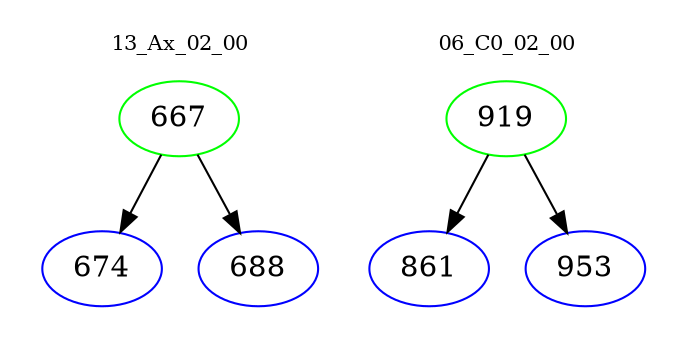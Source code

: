 digraph{
subgraph cluster_0 {
color = white
label = "13_Ax_02_00";
fontsize=10;
T0_667 [label="667", color="green"]
T0_667 -> T0_674 [color="black"]
T0_674 [label="674", color="blue"]
T0_667 -> T0_688 [color="black"]
T0_688 [label="688", color="blue"]
}
subgraph cluster_1 {
color = white
label = "06_C0_02_00";
fontsize=10;
T1_919 [label="919", color="green"]
T1_919 -> T1_861 [color="black"]
T1_861 [label="861", color="blue"]
T1_919 -> T1_953 [color="black"]
T1_953 [label="953", color="blue"]
}
}
